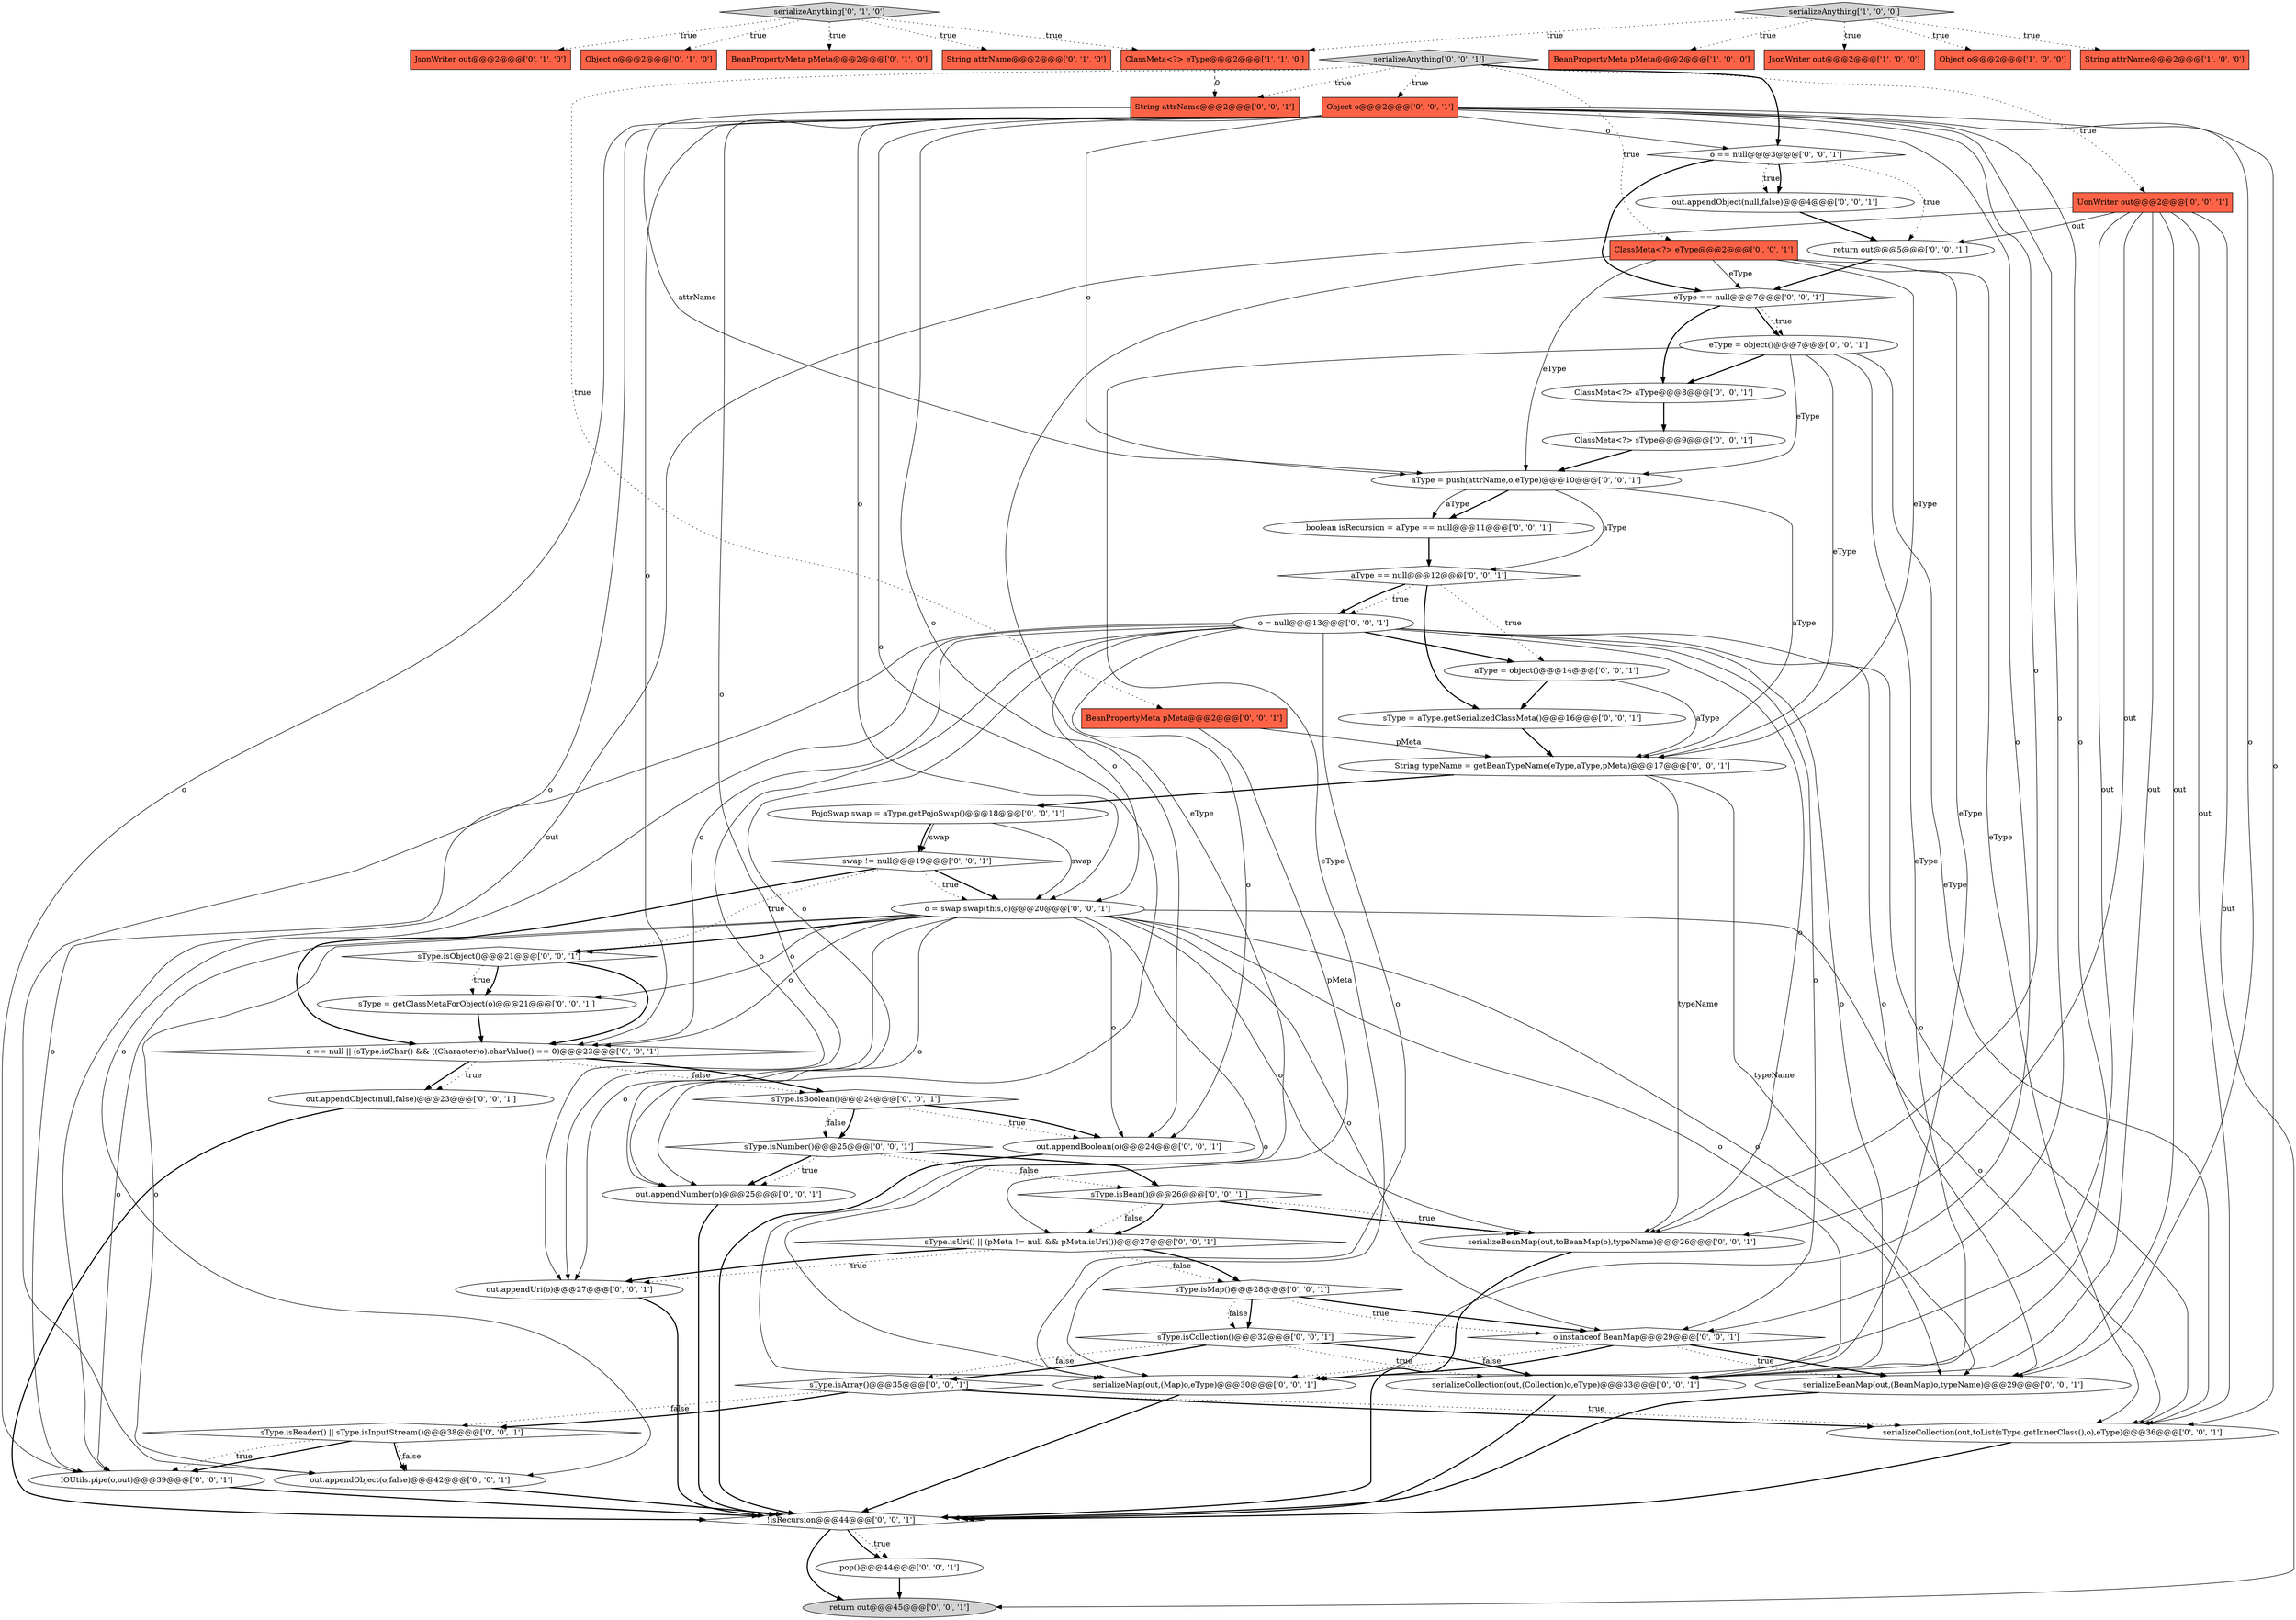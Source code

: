digraph {
23 [style = filled, label = "aType = push(attrName,o,eType)@@@10@@@['0', '0', '1']", fillcolor = white, shape = ellipse image = "AAA0AAABBB3BBB"];
37 [style = filled, label = "sType.isArray()@@@35@@@['0', '0', '1']", fillcolor = white, shape = diamond image = "AAA0AAABBB3BBB"];
51 [style = filled, label = "boolean isRecursion = aType == null@@@11@@@['0', '0', '1']", fillcolor = white, shape = ellipse image = "AAA0AAABBB3BBB"];
45 [style = filled, label = "IOUtils.pipe(o,out)@@@39@@@['0', '0', '1']", fillcolor = white, shape = ellipse image = "AAA0AAABBB3BBB"];
18 [style = filled, label = "sType.isUri() || (pMeta != null && pMeta.isUri())@@@27@@@['0', '0', '1']", fillcolor = white, shape = diamond image = "AAA0AAABBB3BBB"];
42 [style = filled, label = "serializeBeanMap(out,toBeanMap(o),typeName)@@@26@@@['0', '0', '1']", fillcolor = white, shape = ellipse image = "AAA0AAABBB3BBB"];
10 [style = filled, label = "serializeAnything['0', '1', '0']", fillcolor = lightgray, shape = diamond image = "AAA0AAABBB2BBB"];
16 [style = filled, label = "sType = getClassMetaForObject(o)@@@21@@@['0', '0', '1']", fillcolor = white, shape = ellipse image = "AAA0AAABBB3BBB"];
35 [style = filled, label = "sType.isBoolean()@@@24@@@['0', '0', '1']", fillcolor = white, shape = diamond image = "AAA0AAABBB3BBB"];
48 [style = filled, label = "PojoSwap swap = aType.getPojoSwap()@@@18@@@['0', '0', '1']", fillcolor = white, shape = ellipse image = "AAA0AAABBB3BBB"];
4 [style = filled, label = "BeanPropertyMeta pMeta@@@2@@@['1', '0', '0']", fillcolor = tomato, shape = box image = "AAA0AAABBB1BBB"];
49 [style = filled, label = "ClassMeta<?> sType@@@9@@@['0', '0', '1']", fillcolor = white, shape = ellipse image = "AAA0AAABBB3BBB"];
26 [style = filled, label = "out.appendUri(o)@@@27@@@['0', '0', '1']", fillcolor = white, shape = ellipse image = "AAA0AAABBB3BBB"];
40 [style = filled, label = "!isRecursion@@@44@@@['0', '0', '1']", fillcolor = white, shape = diamond image = "AAA0AAABBB3BBB"];
55 [style = filled, label = "out.appendObject(o,false)@@@42@@@['0', '0', '1']", fillcolor = white, shape = ellipse image = "AAA0AAABBB3BBB"];
20 [style = filled, label = "o instanceof BeanMap@@@29@@@['0', '0', '1']", fillcolor = white, shape = diamond image = "AAA0AAABBB3BBB"];
24 [style = filled, label = "swap != null@@@19@@@['0', '0', '1']", fillcolor = white, shape = diamond image = "AAA0AAABBB3BBB"];
7 [style = filled, label = "JsonWriter out@@@2@@@['0', '1', '0']", fillcolor = tomato, shape = box image = "AAA0AAABBB2BBB"];
30 [style = filled, label = "eType == null@@@7@@@['0', '0', '1']", fillcolor = white, shape = diamond image = "AAA0AAABBB3BBB"];
17 [style = filled, label = "UonWriter out@@@2@@@['0', '0', '1']", fillcolor = tomato, shape = box image = "AAA0AAABBB3BBB"];
8 [style = filled, label = "Object o@@@2@@@['0', '1', '0']", fillcolor = tomato, shape = box image = "AAA0AAABBB2BBB"];
0 [style = filled, label = "serializeAnything['1', '0', '0']", fillcolor = lightgray, shape = diamond image = "AAA0AAABBB1BBB"];
47 [style = filled, label = "sType = aType.getSerializedClassMeta()@@@16@@@['0', '0', '1']", fillcolor = white, shape = ellipse image = "AAA0AAABBB3BBB"];
50 [style = filled, label = "o = swap.swap(this,o)@@@20@@@['0', '0', '1']", fillcolor = white, shape = ellipse image = "AAA0AAABBB3BBB"];
2 [style = filled, label = "JsonWriter out@@@2@@@['1', '0', '0']", fillcolor = tomato, shape = box image = "AAA0AAABBB1BBB"];
54 [style = filled, label = "sType.isBean()@@@26@@@['0', '0', '1']", fillcolor = white, shape = diamond image = "AAA0AAABBB3BBB"];
12 [style = filled, label = "sType.isReader() || sType.isInputStream()@@@38@@@['0', '0', '1']", fillcolor = white, shape = diamond image = "AAA0AAABBB3BBB"];
31 [style = filled, label = "eType = object()@@@7@@@['0', '0', '1']", fillcolor = white, shape = ellipse image = "AAA0AAABBB3BBB"];
13 [style = filled, label = "serializeMap(out,(Map)o,eType)@@@30@@@['0', '0', '1']", fillcolor = white, shape = ellipse image = "AAA0AAABBB3BBB"];
6 [style = filled, label = "BeanPropertyMeta pMeta@@@2@@@['0', '1', '0']", fillcolor = tomato, shape = box image = "AAA0AAABBB2BBB"];
22 [style = filled, label = "o == null@@@3@@@['0', '0', '1']", fillcolor = white, shape = diamond image = "AAA0AAABBB3BBB"];
11 [style = filled, label = "out.appendBoolean(o)@@@24@@@['0', '0', '1']", fillcolor = white, shape = ellipse image = "AAA0AAABBB3BBB"];
34 [style = filled, label = "aType == null@@@12@@@['0', '0', '1']", fillcolor = white, shape = diamond image = "AAA0AAABBB3BBB"];
38 [style = filled, label = "serializeAnything['0', '0', '1']", fillcolor = lightgray, shape = diamond image = "AAA0AAABBB3BBB"];
32 [style = filled, label = "BeanPropertyMeta pMeta@@@2@@@['0', '0', '1']", fillcolor = tomato, shape = box image = "AAA0AAABBB3BBB"];
44 [style = filled, label = "pop()@@@44@@@['0', '0', '1']", fillcolor = white, shape = ellipse image = "AAA0AAABBB3BBB"];
21 [style = filled, label = "o = null@@@13@@@['0', '0', '1']", fillcolor = white, shape = ellipse image = "AAA0AAABBB3BBB"];
1 [style = filled, label = "Object o@@@2@@@['1', '0', '0']", fillcolor = tomato, shape = box image = "AAA0AAABBB1BBB"];
59 [style = filled, label = "String attrName@@@2@@@['0', '0', '1']", fillcolor = tomato, shape = box image = "AAA0AAABBB3BBB"];
36 [style = filled, label = "out.appendObject(null,false)@@@23@@@['0', '0', '1']", fillcolor = white, shape = ellipse image = "AAA0AAABBB3BBB"];
15 [style = filled, label = "ClassMeta<?> eType@@@2@@@['0', '0', '1']", fillcolor = tomato, shape = box image = "AAA0AAABBB3BBB"];
27 [style = filled, label = "aType = object()@@@14@@@['0', '0', '1']", fillcolor = white, shape = ellipse image = "AAA0AAABBB3BBB"];
14 [style = filled, label = "serializeBeanMap(out,(BeanMap)o,typeName)@@@29@@@['0', '0', '1']", fillcolor = white, shape = ellipse image = "AAA0AAABBB3BBB"];
39 [style = filled, label = "String typeName = getBeanTypeName(eType,aType,pMeta)@@@17@@@['0', '0', '1']", fillcolor = white, shape = ellipse image = "AAA0AAABBB3BBB"];
57 [style = filled, label = "serializeCollection(out,(Collection)o,eType)@@@33@@@['0', '0', '1']", fillcolor = white, shape = ellipse image = "AAA0AAABBB3BBB"];
43 [style = filled, label = "return out@@@45@@@['0', '0', '1']", fillcolor = lightgray, shape = ellipse image = "AAA0AAABBB3BBB"];
28 [style = filled, label = "serializeCollection(out,toList(sType.getInnerClass(),o),eType)@@@36@@@['0', '0', '1']", fillcolor = white, shape = ellipse image = "AAA0AAABBB3BBB"];
5 [style = filled, label = "ClassMeta<?> eType@@@2@@@['1', '1', '0']", fillcolor = tomato, shape = box image = "AAA0AAABBB1BBB"];
29 [style = filled, label = "return out@@@5@@@['0', '0', '1']", fillcolor = white, shape = ellipse image = "AAA0AAABBB3BBB"];
52 [style = filled, label = "sType.isCollection()@@@32@@@['0', '0', '1']", fillcolor = white, shape = diamond image = "AAA0AAABBB3BBB"];
41 [style = filled, label = "sType.isNumber()@@@25@@@['0', '0', '1']", fillcolor = white, shape = diamond image = "AAA0AAABBB3BBB"];
58 [style = filled, label = "Object o@@@2@@@['0', '0', '1']", fillcolor = tomato, shape = box image = "AAA0AAABBB3BBB"];
9 [style = filled, label = "String attrName@@@2@@@['0', '1', '0']", fillcolor = tomato, shape = box image = "AAA0AAABBB2BBB"];
19 [style = filled, label = "sType.isObject()@@@21@@@['0', '0', '1']", fillcolor = white, shape = diamond image = "AAA0AAABBB3BBB"];
25 [style = filled, label = "sType.isMap()@@@28@@@['0', '0', '1']", fillcolor = white, shape = diamond image = "AAA0AAABBB3BBB"];
33 [style = filled, label = "o == null || (sType.isChar() && ((Character)o).charValue() == 0)@@@23@@@['0', '0', '1']", fillcolor = white, shape = diamond image = "AAA0AAABBB3BBB"];
3 [style = filled, label = "String attrName@@@2@@@['1', '0', '0']", fillcolor = tomato, shape = box image = "AAA0AAABBB1BBB"];
46 [style = filled, label = "ClassMeta<?> aType@@@8@@@['0', '0', '1']", fillcolor = white, shape = ellipse image = "AAA0AAABBB3BBB"];
56 [style = filled, label = "out.appendNumber(o)@@@25@@@['0', '0', '1']", fillcolor = white, shape = ellipse image = "AAA0AAABBB3BBB"];
53 [style = filled, label = "out.appendObject(null,false)@@@4@@@['0', '0', '1']", fillcolor = white, shape = ellipse image = "AAA0AAABBB3BBB"];
10->8 [style = dotted, label="true"];
58->23 [style = solid, label="o"];
12->45 [style = bold, label=""];
0->5 [style = dotted, label="true"];
37->28 [style = bold, label=""];
25->52 [style = bold, label=""];
23->51 [style = bold, label=""];
29->30 [style = bold, label=""];
35->41 [style = bold, label=""];
50->28 [style = solid, label="o"];
15->13 [style = solid, label="eType"];
55->40 [style = bold, label=""];
59->23 [style = solid, label="attrName"];
50->57 [style = solid, label="o"];
26->40 [style = bold, label=""];
58->14 [style = solid, label="o"];
37->12 [style = dotted, label="false"];
40->44 [style = dotted, label="true"];
22->30 [style = bold, label=""];
15->23 [style = solid, label="eType"];
50->13 [style = solid, label="o"];
34->27 [style = dotted, label="true"];
21->26 [style = solid, label="o"];
38->15 [style = dotted, label="true"];
21->45 [style = solid, label="o"];
58->26 [style = solid, label="o"];
30->46 [style = bold, label=""];
20->13 [style = dotted, label="false"];
0->3 [style = dotted, label="true"];
50->42 [style = solid, label="o"];
31->46 [style = bold, label=""];
41->54 [style = bold, label=""];
21->20 [style = solid, label="o"];
48->24 [style = bold, label=""];
53->29 [style = bold, label=""];
52->57 [style = dotted, label="true"];
17->45 [style = solid, label="out"];
39->42 [style = solid, label="typeName"];
22->29 [style = dotted, label="true"];
10->6 [style = dotted, label="true"];
50->33 [style = solid, label="o"];
54->18 [style = dotted, label="false"];
50->19 [style = bold, label=""];
57->40 [style = bold, label=""];
31->23 [style = solid, label="eType"];
21->14 [style = solid, label="o"];
12->55 [style = bold, label=""];
52->37 [style = bold, label=""];
58->57 [style = solid, label="o"];
39->14 [style = solid, label="typeName"];
34->47 [style = bold, label=""];
17->14 [style = solid, label="out"];
21->42 [style = solid, label="o"];
52->37 [style = dotted, label="false"];
15->28 [style = solid, label="eType"];
20->14 [style = bold, label=""];
13->40 [style = bold, label=""];
47->39 [style = bold, label=""];
42->40 [style = bold, label=""];
35->41 [style = dotted, label="false"];
22->53 [style = dotted, label="true"];
48->50 [style = solid, label="swap"];
58->13 [style = solid, label="o"];
21->50 [style = solid, label="o"];
31->13 [style = solid, label="eType"];
25->52 [style = dotted, label="false"];
17->42 [style = solid, label="out"];
58->50 [style = solid, label="o"];
16->33 [style = bold, label=""];
18->26 [style = dotted, label="true"];
17->29 [style = solid, label="out"];
50->16 [style = solid, label="o"];
33->36 [style = bold, label=""];
25->20 [style = dotted, label="true"];
31->57 [style = solid, label="eType"];
18->25 [style = bold, label=""];
5->59 [style = dashed, label="0"];
24->19 [style = dotted, label="true"];
58->20 [style = solid, label="o"];
27->47 [style = bold, label=""];
58->55 [style = solid, label="o"];
56->40 [style = bold, label=""];
33->35 [style = dotted, label="false"];
21->11 [style = solid, label="o"];
58->45 [style = solid, label="o"];
58->42 [style = solid, label="o"];
50->55 [style = solid, label="o"];
32->39 [style = solid, label="pMeta"];
19->33 [style = bold, label=""];
18->25 [style = dotted, label="false"];
36->40 [style = bold, label=""];
20->13 [style = bold, label=""];
58->33 [style = solid, label="o"];
21->27 [style = bold, label=""];
0->4 [style = dotted, label="true"];
18->26 [style = bold, label=""];
21->28 [style = solid, label="o"];
20->14 [style = dotted, label="true"];
58->56 [style = solid, label="o"];
38->32 [style = dotted, label="true"];
21->57 [style = solid, label="o"];
49->23 [style = bold, label=""];
10->9 [style = dotted, label="true"];
23->39 [style = solid, label="aType"];
37->12 [style = bold, label=""];
58->22 [style = solid, label="o"];
19->16 [style = bold, label=""];
54->42 [style = bold, label=""];
24->33 [style = bold, label=""];
48->24 [style = solid, label="swap"];
25->20 [style = bold, label=""];
17->13 [style = solid, label="out"];
50->20 [style = solid, label="o"];
17->28 [style = solid, label="out"];
50->11 [style = solid, label="o"];
30->31 [style = bold, label=""];
38->58 [style = dotted, label="true"];
54->42 [style = dotted, label="true"];
21->55 [style = solid, label="o"];
40->43 [style = bold, label=""];
58->28 [style = solid, label="o"];
15->57 [style = solid, label="eType"];
58->11 [style = solid, label="o"];
17->43 [style = solid, label="out"];
50->26 [style = solid, label="o"];
30->31 [style = dotted, label="true"];
34->21 [style = bold, label=""];
24->50 [style = bold, label=""];
41->54 [style = dotted, label="false"];
0->1 [style = dotted, label="true"];
27->39 [style = solid, label="aType"];
34->21 [style = dotted, label="true"];
50->56 [style = solid, label="o"];
45->40 [style = bold, label=""];
40->44 [style = bold, label=""];
33->35 [style = bold, label=""];
39->48 [style = bold, label=""];
28->40 [style = bold, label=""];
21->56 [style = solid, label="o"];
21->33 [style = solid, label="o"];
46->49 [style = bold, label=""];
41->56 [style = bold, label=""];
38->59 [style = dotted, label="true"];
10->5 [style = dotted, label="true"];
11->40 [style = bold, label=""];
35->11 [style = dotted, label="true"];
44->43 [style = bold, label=""];
15->39 [style = solid, label="eType"];
31->28 [style = solid, label="eType"];
33->36 [style = dotted, label="true"];
41->56 [style = dotted, label="true"];
50->14 [style = solid, label="o"];
12->55 [style = dotted, label="false"];
24->50 [style = dotted, label="true"];
22->53 [style = bold, label=""];
54->18 [style = bold, label=""];
31->39 [style = solid, label="eType"];
12->45 [style = dotted, label="true"];
50->45 [style = solid, label="o"];
38->17 [style = dotted, label="true"];
23->34 [style = solid, label="aType"];
21->13 [style = solid, label="o"];
19->16 [style = dotted, label="true"];
15->30 [style = solid, label="eType"];
37->28 [style = dotted, label="true"];
17->57 [style = solid, label="out"];
0->2 [style = dotted, label="true"];
32->18 [style = solid, label="pMeta"];
51->34 [style = bold, label=""];
52->57 [style = bold, label=""];
38->22 [style = bold, label=""];
14->40 [style = bold, label=""];
10->7 [style = dotted, label="true"];
23->51 [style = solid, label="aType"];
35->11 [style = bold, label=""];
}
